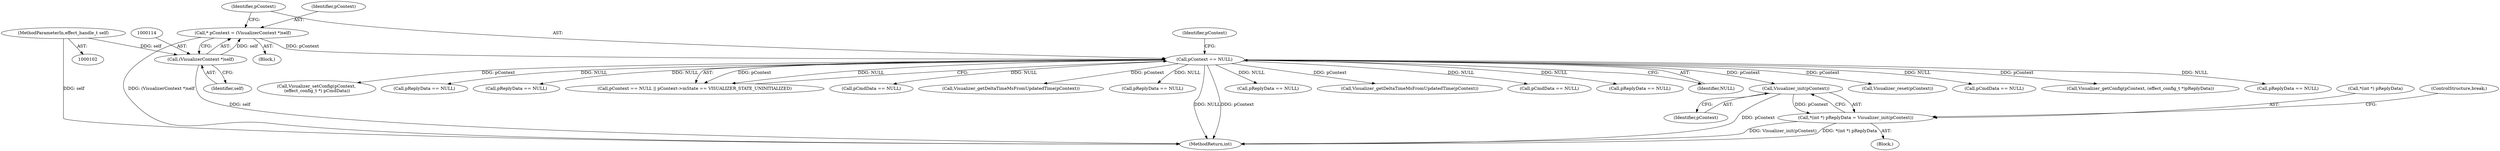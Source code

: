 digraph "0_Android_557bd7bfe6c4895faee09e46fc9b5304a956c8b7@pointer" {
"1000158" [label="(Call,Visualizer_init(pContext))"];
"1000119" [label="(Call,pContext == NULL)"];
"1000111" [label="(Call,* pContext = (VisualizerContext *)self)"];
"1000113" [label="(Call,(VisualizerContext *)self)"];
"1000103" [label="(MethodParameterIn,effect_handle_t self)"];
"1000153" [label="(Call,*(int *) pReplyData = Visualizer_init(pContext))"];
"1000226" [label="(Call,Visualizer_reset(pContext))"];
"1000494" [label="(Call,pCmdData == NULL)"];
"1000109" [label="(Block,)"];
"1000111" [label="(Call,* pContext = (VisualizerContext *)self)"];
"1000219" [label="(Call,Visualizer_getConfig(pContext, (effect_config_t *)pReplyData))"];
"1000232" [label="(Call,pReplyData == NULL)"];
"1000120" [label="(Identifier,pContext)"];
"1000115" [label="(Identifier,self)"];
"1000194" [label="(Call,Visualizer_setConfig(pContext,\n (effect_config_t *) pCmdData))"];
"1000275" [label="(Call,pReplyData == NULL)"];
"1000649" [label="(Call,pReplyData == NULL)"];
"1000119" [label="(Call,pContext == NULL)"];
"1000124" [label="(Identifier,pContext)"];
"1000133" [label="(Block,)"];
"1000118" [label="(Call,pContext == NULL || pContext->mState == VISUALIZER_STATE_UNINITIALIZED)"];
"1000113" [label="(Call,(VisualizerContext *)self)"];
"1000319" [label="(Call,pCmdData == NULL)"];
"1000865" [label="(Call,Visualizer_getDeltaTimeMsFromUpdatedTime(pContext))"];
"1000137" [label="(Call,pReplyData == NULL)"];
"1000112" [label="(Identifier,pContext)"];
"1000159" [label="(Identifier,pContext)"];
"1001060" [label="(MethodReturn,int)"];
"1000158" [label="(Call,Visualizer_init(pContext))"];
"1000203" [label="(Call,pReplyData == NULL)"];
"1000674" [label="(Call,Visualizer_getDeltaTimeMsFromUpdatedTime(pContext))"];
"1000164" [label="(Call,pCmdData == NULL)"];
"1000103" [label="(MethodParameterIn,effect_handle_t self)"];
"1000154" [label="(Call,*(int *) pReplyData)"];
"1000160" [label="(ControlStructure,break;)"];
"1000820" [label="(Call,pReplyData == NULL)"];
"1000153" [label="(Call,*(int *) pReplyData = Visualizer_init(pContext))"];
"1000121" [label="(Identifier,NULL)"];
"1000158" -> "1000153"  [label="AST: "];
"1000158" -> "1000159"  [label="CFG: "];
"1000159" -> "1000158"  [label="AST: "];
"1000153" -> "1000158"  [label="CFG: "];
"1000158" -> "1001060"  [label="DDG: pContext"];
"1000158" -> "1000153"  [label="DDG: pContext"];
"1000119" -> "1000158"  [label="DDG: pContext"];
"1000119" -> "1000118"  [label="AST: "];
"1000119" -> "1000121"  [label="CFG: "];
"1000120" -> "1000119"  [label="AST: "];
"1000121" -> "1000119"  [label="AST: "];
"1000124" -> "1000119"  [label="CFG: "];
"1000118" -> "1000119"  [label="CFG: "];
"1000119" -> "1001060"  [label="DDG: NULL"];
"1000119" -> "1001060"  [label="DDG: pContext"];
"1000119" -> "1000118"  [label="DDG: pContext"];
"1000119" -> "1000118"  [label="DDG: NULL"];
"1000111" -> "1000119"  [label="DDG: pContext"];
"1000119" -> "1000137"  [label="DDG: NULL"];
"1000119" -> "1000164"  [label="DDG: NULL"];
"1000119" -> "1000194"  [label="DDG: pContext"];
"1000119" -> "1000203"  [label="DDG: NULL"];
"1000119" -> "1000219"  [label="DDG: pContext"];
"1000119" -> "1000226"  [label="DDG: pContext"];
"1000119" -> "1000232"  [label="DDG: NULL"];
"1000119" -> "1000275"  [label="DDG: NULL"];
"1000119" -> "1000319"  [label="DDG: NULL"];
"1000119" -> "1000494"  [label="DDG: NULL"];
"1000119" -> "1000649"  [label="DDG: NULL"];
"1000119" -> "1000674"  [label="DDG: pContext"];
"1000119" -> "1000820"  [label="DDG: NULL"];
"1000119" -> "1000865"  [label="DDG: pContext"];
"1000111" -> "1000109"  [label="AST: "];
"1000111" -> "1000113"  [label="CFG: "];
"1000112" -> "1000111"  [label="AST: "];
"1000113" -> "1000111"  [label="AST: "];
"1000120" -> "1000111"  [label="CFG: "];
"1000111" -> "1001060"  [label="DDG: (VisualizerContext *)self"];
"1000113" -> "1000111"  [label="DDG: self"];
"1000113" -> "1000115"  [label="CFG: "];
"1000114" -> "1000113"  [label="AST: "];
"1000115" -> "1000113"  [label="AST: "];
"1000113" -> "1001060"  [label="DDG: self"];
"1000103" -> "1000113"  [label="DDG: self"];
"1000103" -> "1000102"  [label="AST: "];
"1000103" -> "1001060"  [label="DDG: self"];
"1000153" -> "1000133"  [label="AST: "];
"1000154" -> "1000153"  [label="AST: "];
"1000160" -> "1000153"  [label="CFG: "];
"1000153" -> "1001060"  [label="DDG: Visualizer_init(pContext)"];
"1000153" -> "1001060"  [label="DDG: *(int *) pReplyData"];
}
